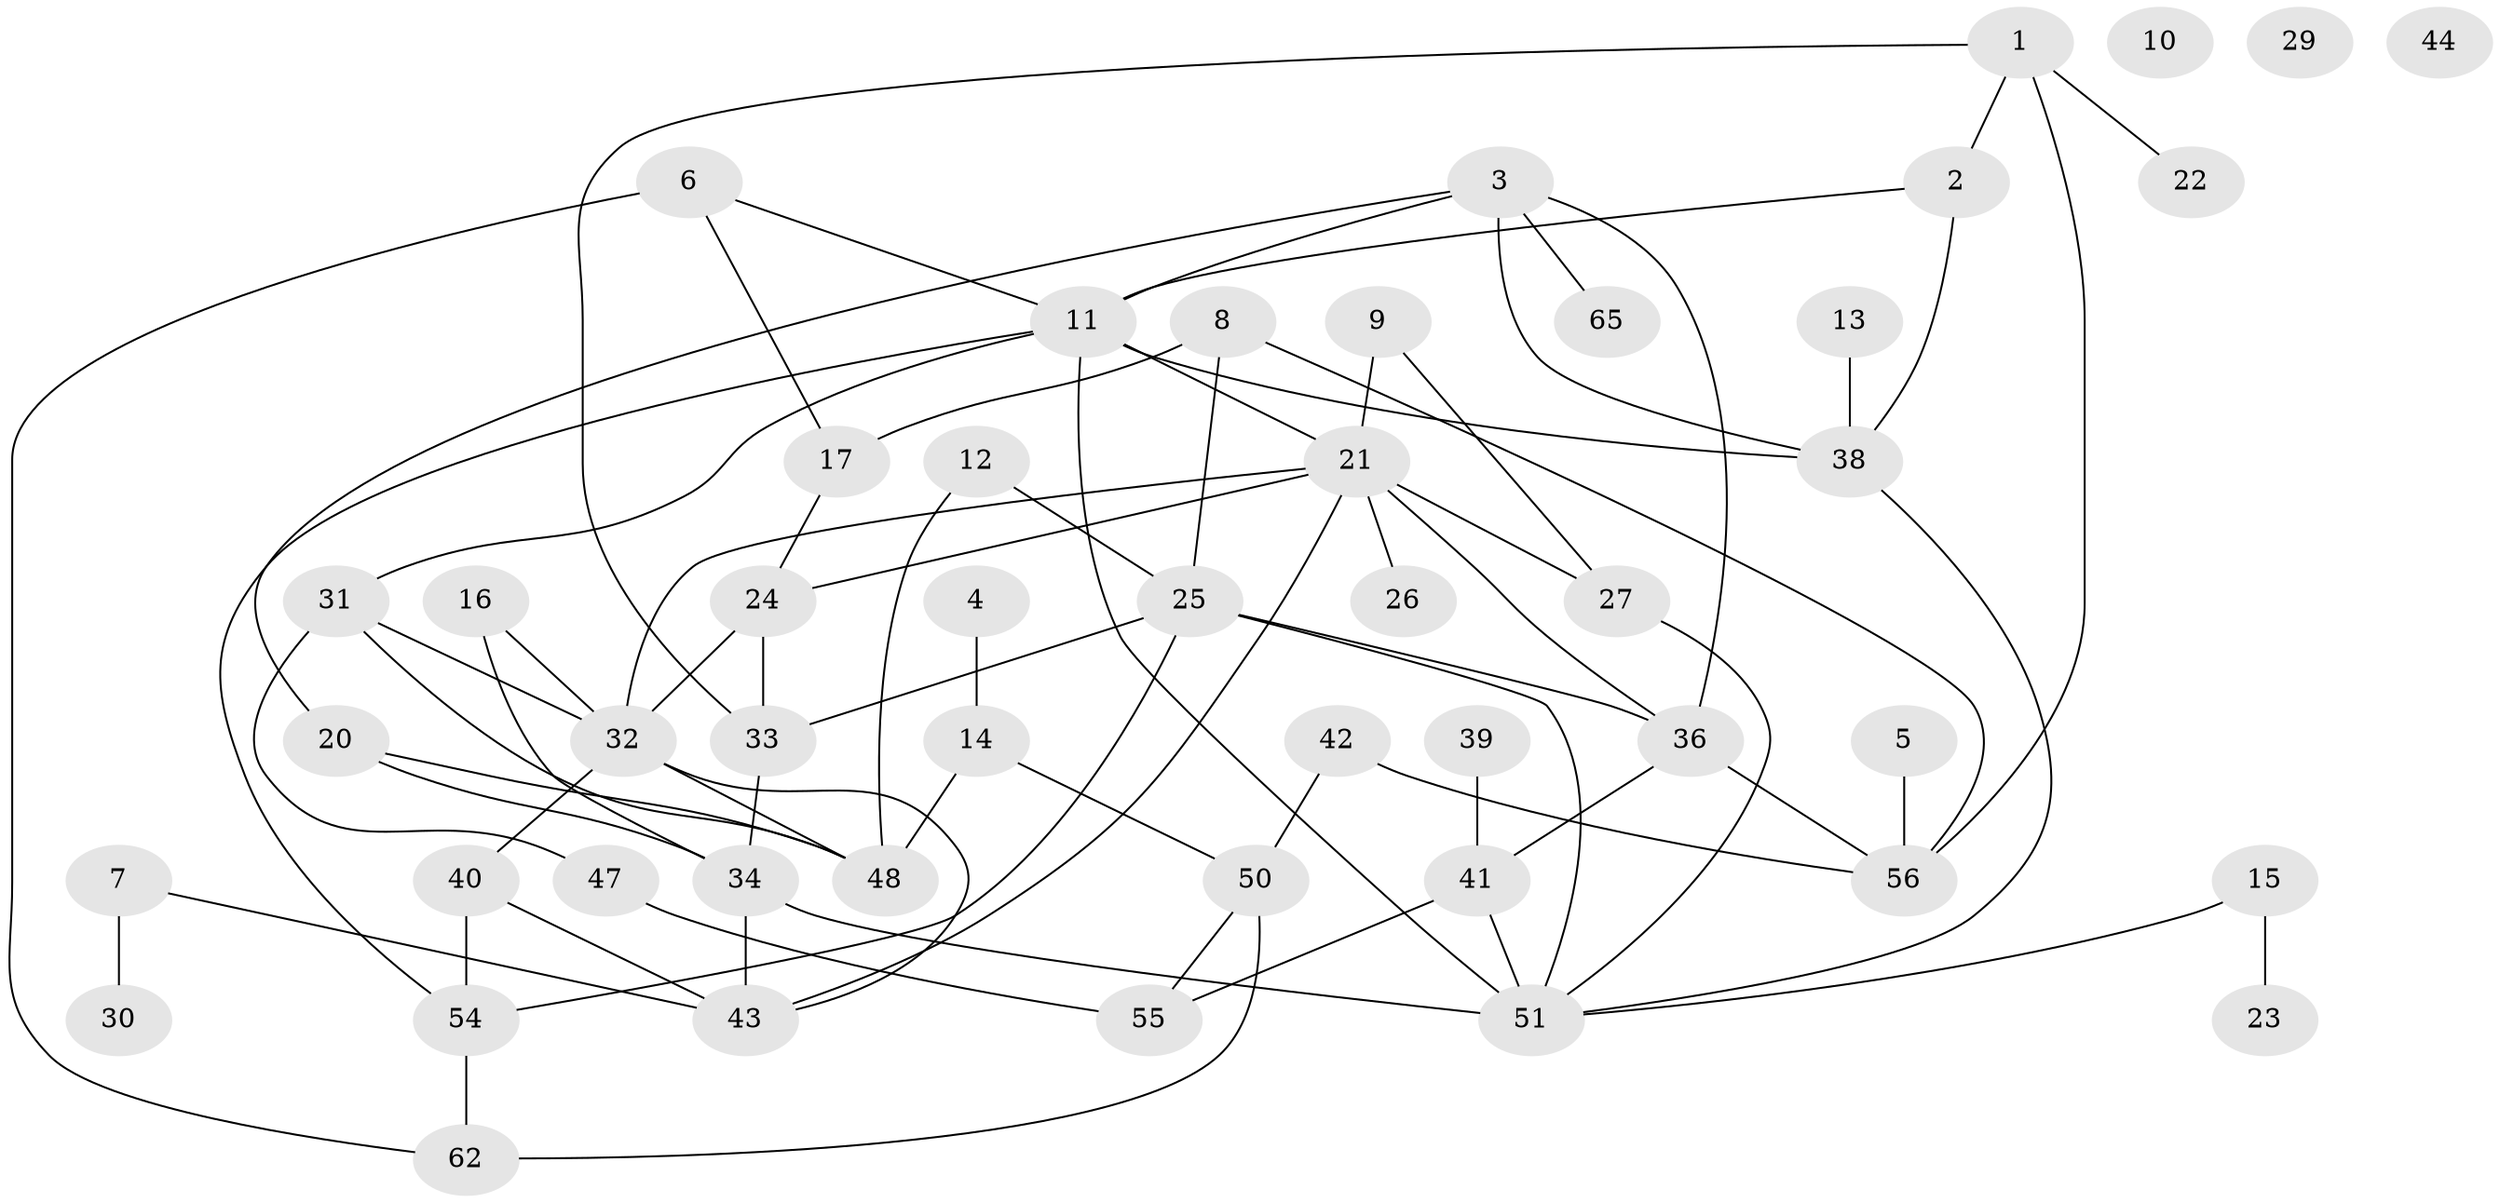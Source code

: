 // original degree distribution, {3: 0.28169014084507044, 4: 0.15492957746478872, 1: 0.16901408450704225, 2: 0.19718309859154928, 0: 0.04225352112676056, 5: 0.14084507042253522, 6: 0.014084507042253521}
// Generated by graph-tools (version 1.1) at 2025/41/03/06/25 10:41:20]
// undirected, 48 vertices, 76 edges
graph export_dot {
graph [start="1"]
  node [color=gray90,style=filled];
  1 [super="+64"];
  2;
  3 [super="+52"];
  4;
  5;
  6 [super="+19"];
  7 [super="+61"];
  8;
  9 [super="+18"];
  10;
  11 [super="+68"];
  12 [super="+69"];
  13;
  14;
  15 [super="+49"];
  16;
  17 [super="+46"];
  20 [super="+60"];
  21 [super="+28"];
  22;
  23;
  24;
  25 [super="+35"];
  26;
  27 [super="+67"];
  29;
  30;
  31 [super="+37"];
  32 [super="+59"];
  33;
  34 [super="+45"];
  36;
  38 [super="+66"];
  39;
  40 [super="+70"];
  41 [super="+63"];
  42;
  43;
  44;
  47;
  48 [super="+71"];
  50 [super="+57"];
  51 [super="+53"];
  54;
  55;
  56 [super="+58"];
  62;
  65;
  1 -- 22;
  1 -- 33;
  1 -- 56;
  1 -- 2;
  2 -- 11;
  2 -- 38;
  3 -- 11;
  3 -- 20;
  3 -- 65;
  3 -- 36;
  3 -- 38;
  4 -- 14;
  5 -- 56;
  6 -- 11;
  6 -- 62;
  6 -- 17;
  7 -- 30;
  7 -- 43;
  8 -- 17;
  8 -- 56;
  8 -- 25;
  9 -- 21;
  9 -- 27;
  11 -- 38;
  11 -- 54;
  11 -- 51;
  11 -- 21;
  11 -- 31;
  12 -- 48;
  12 -- 25;
  13 -- 38;
  14 -- 48;
  14 -- 50;
  15 -- 23;
  15 -- 51;
  16 -- 34;
  16 -- 32;
  17 -- 24;
  20 -- 48;
  20 -- 34;
  21 -- 24;
  21 -- 26;
  21 -- 27;
  21 -- 43;
  21 -- 32;
  21 -- 36;
  24 -- 33;
  24 -- 32;
  25 -- 36;
  25 -- 54;
  25 -- 33;
  25 -- 51;
  27 -- 51;
  31 -- 47;
  31 -- 32;
  31 -- 48;
  32 -- 40;
  32 -- 43;
  32 -- 48;
  33 -- 34;
  34 -- 43;
  34 -- 51 [weight=2];
  36 -- 56;
  36 -- 41;
  38 -- 51;
  39 -- 41;
  40 -- 54;
  40 -- 43;
  41 -- 51;
  41 -- 55;
  42 -- 50;
  42 -- 56;
  47 -- 55;
  50 -- 62;
  50 -- 55;
  54 -- 62;
}
